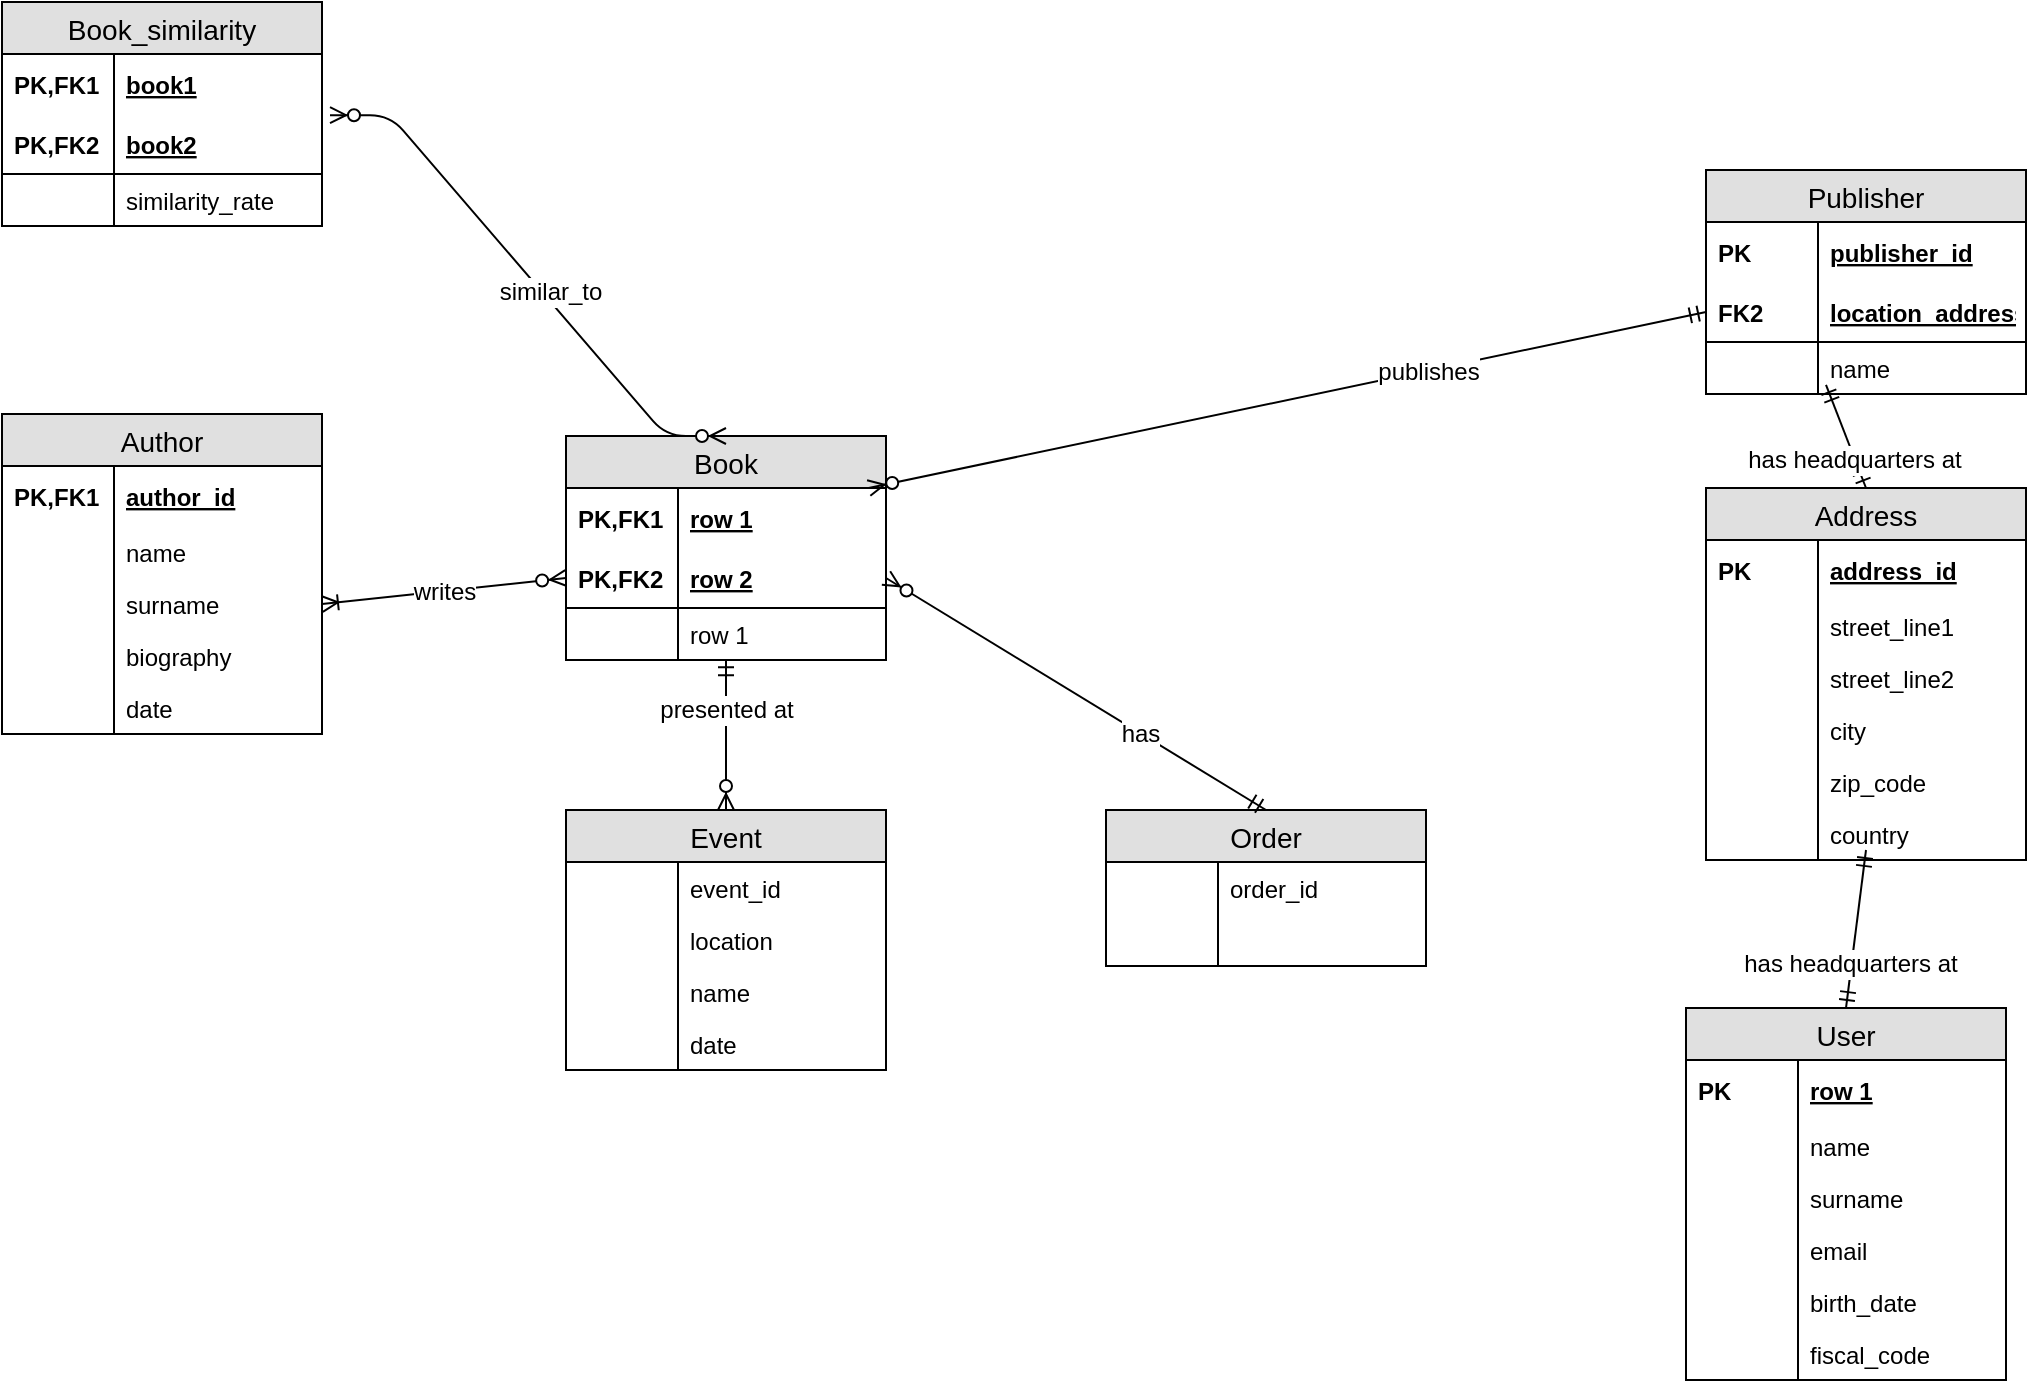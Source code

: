 <mxfile version="10.6.2" type="github"><diagram id="38BEE_oFL1Zl_75mGv3b" name="Page-1"><mxGraphModel dx="2020" dy="1000" grid="1" gridSize="10" guides="1" tooltips="1" connect="1" arrows="1" fold="1" page="1" pageScale="1" pageWidth="583" pageHeight="827" math="0" shadow="0"><root><mxCell id="0"/><mxCell id="1" parent="0"/><mxCell id="Yk95zd8_5XQDTmfLJQ37-86" value="writes&lt;br&gt;" style="fontSize=12;html=1;endArrow=ERoneToMany;startArrow=ERzeroToMany;endFill=1;orthogonalLoop=0;snapToPoint=0;entryX=1;entryY=0.5;entryDx=0;entryDy=0;exitX=0;exitY=0.5;exitDx=0;exitDy=0;" edge="1" parent="1" source="Yk95zd8_5XQDTmfLJQ37-39" target="Yk95zd8_5XQDTmfLJQ37-76"><mxGeometry width="100" height="100" relative="1" as="geometry"><mxPoint x="310" y="520" as="sourcePoint"/><mxPoint x="410" y="420" as="targetPoint"/></mxGeometry></mxCell><mxCell id="Yk95zd8_5XQDTmfLJQ37-1" value="Publisher" style="swimlane;fontStyle=0;childLayout=stackLayout;horizontal=1;startSize=26;fillColor=#e0e0e0;horizontalStack=0;resizeParent=1;resizeParentMax=0;resizeLast=0;collapsible=1;marginBottom=0;swimlaneFillColor=#ffffff;align=center;fontSize=14;" vertex="1" parent="1"><mxGeometry x="970" y="120" width="160" height="112" as="geometry"/></mxCell><mxCell id="Yk95zd8_5XQDTmfLJQ37-2" value="publisher_id" style="shape=partialRectangle;top=0;left=0;right=0;bottom=0;align=left;verticalAlign=middle;fillColor=none;spacingLeft=60;spacingRight=4;overflow=hidden;rotatable=0;points=[[0,0.5],[1,0.5]];portConstraint=eastwest;dropTarget=0;fontStyle=5;fontSize=12;" vertex="1" parent="Yk95zd8_5XQDTmfLJQ37-1"><mxGeometry y="26" width="160" height="30" as="geometry"/></mxCell><mxCell id="Yk95zd8_5XQDTmfLJQ37-3" value="PK" style="shape=partialRectangle;fontStyle=1;top=0;left=0;bottom=0;fillColor=none;align=left;verticalAlign=middle;spacingLeft=4;spacingRight=4;overflow=hidden;rotatable=0;points=[];portConstraint=eastwest;part=1;fontSize=12;" vertex="1" connectable="0" parent="Yk95zd8_5XQDTmfLJQ37-2"><mxGeometry width="56" height="30" as="geometry"/></mxCell><mxCell id="Yk95zd8_5XQDTmfLJQ37-4" value="location_address" style="shape=partialRectangle;top=0;left=0;right=0;bottom=1;align=left;verticalAlign=middle;fillColor=none;spacingLeft=60;spacingRight=4;overflow=hidden;rotatable=0;points=[[0,0.5],[1,0.5]];portConstraint=eastwest;dropTarget=0;fontStyle=5;fontSize=12;" vertex="1" parent="Yk95zd8_5XQDTmfLJQ37-1"><mxGeometry y="56" width="160" height="30" as="geometry"/></mxCell><mxCell id="Yk95zd8_5XQDTmfLJQ37-5" value="FK2" style="shape=partialRectangle;fontStyle=1;top=0;left=0;bottom=0;fillColor=none;align=left;verticalAlign=middle;spacingLeft=4;spacingRight=4;overflow=hidden;rotatable=0;points=[];portConstraint=eastwest;part=1;fontSize=12;" vertex="1" connectable="0" parent="Yk95zd8_5XQDTmfLJQ37-4"><mxGeometry width="56" height="30" as="geometry"/></mxCell><mxCell id="Yk95zd8_5XQDTmfLJQ37-6" value="name" style="shape=partialRectangle;top=0;left=0;right=0;bottom=0;align=left;verticalAlign=top;fillColor=none;spacingLeft=60;spacingRight=4;overflow=hidden;rotatable=0;points=[[0,0.5],[1,0.5]];portConstraint=eastwest;dropTarget=0;fontSize=12;" vertex="1" parent="Yk95zd8_5XQDTmfLJQ37-1"><mxGeometry y="86" width="160" height="26" as="geometry"/></mxCell><mxCell id="Yk95zd8_5XQDTmfLJQ37-7" value="" style="shape=partialRectangle;top=0;left=0;bottom=0;fillColor=none;align=left;verticalAlign=top;spacingLeft=4;spacingRight=4;overflow=hidden;rotatable=0;points=[];portConstraint=eastwest;part=1;fontSize=12;" vertex="1" connectable="0" parent="Yk95zd8_5XQDTmfLJQ37-6"><mxGeometry width="56" height="26" as="geometry"/></mxCell><mxCell id="Yk95zd8_5XQDTmfLJQ37-8" value="Address" style="swimlane;fontStyle=0;childLayout=stackLayout;horizontal=1;startSize=26;fillColor=#e0e0e0;horizontalStack=0;resizeParent=1;resizeParentMax=0;resizeLast=0;collapsible=1;marginBottom=0;swimlaneFillColor=#ffffff;align=center;fontSize=14;" vertex="1" parent="1"><mxGeometry x="970" y="279" width="160" height="186" as="geometry"/></mxCell><mxCell id="Yk95zd8_5XQDTmfLJQ37-9" value="address_id" style="shape=partialRectangle;top=0;left=0;right=0;bottom=0;align=left;verticalAlign=middle;fillColor=none;spacingLeft=60;spacingRight=4;overflow=hidden;rotatable=0;points=[[0,0.5],[1,0.5]];portConstraint=eastwest;dropTarget=0;fontStyle=5;fontSize=12;" vertex="1" parent="Yk95zd8_5XQDTmfLJQ37-8"><mxGeometry y="26" width="160" height="30" as="geometry"/></mxCell><mxCell id="Yk95zd8_5XQDTmfLJQ37-10" value="PK" style="shape=partialRectangle;fontStyle=1;top=0;left=0;bottom=0;fillColor=none;align=left;verticalAlign=middle;spacingLeft=4;spacingRight=4;overflow=hidden;rotatable=0;points=[];portConstraint=eastwest;part=1;fontSize=12;" vertex="1" connectable="0" parent="Yk95zd8_5XQDTmfLJQ37-9"><mxGeometry width="56" height="30" as="geometry"/></mxCell><mxCell id="Yk95zd8_5XQDTmfLJQ37-13" value="street_line1" style="shape=partialRectangle;top=0;left=0;right=0;bottom=0;align=left;verticalAlign=top;fillColor=none;spacingLeft=60;spacingRight=4;overflow=hidden;rotatable=0;points=[[0,0.5],[1,0.5]];portConstraint=eastwest;dropTarget=0;fontSize=12;" vertex="1" parent="Yk95zd8_5XQDTmfLJQ37-8"><mxGeometry y="56" width="160" height="26" as="geometry"/></mxCell><mxCell id="Yk95zd8_5XQDTmfLJQ37-14" value="" style="shape=partialRectangle;top=0;left=0;bottom=0;fillColor=none;align=left;verticalAlign=top;spacingLeft=4;spacingRight=4;overflow=hidden;rotatable=0;points=[];portConstraint=eastwest;part=1;fontSize=12;" vertex="1" connectable="0" parent="Yk95zd8_5XQDTmfLJQ37-13"><mxGeometry width="56" height="26" as="geometry"/></mxCell><mxCell id="Yk95zd8_5XQDTmfLJQ37-107" value="street_line2" style="shape=partialRectangle;top=0;left=0;right=0;bottom=0;align=left;verticalAlign=top;fillColor=none;spacingLeft=60;spacingRight=4;overflow=hidden;rotatable=0;points=[[0,0.5],[1,0.5]];portConstraint=eastwest;dropTarget=0;fontSize=12;" vertex="1" parent="Yk95zd8_5XQDTmfLJQ37-8"><mxGeometry y="82" width="160" height="26" as="geometry"/></mxCell><mxCell id="Yk95zd8_5XQDTmfLJQ37-108" value="" style="shape=partialRectangle;top=0;left=0;bottom=0;fillColor=none;align=left;verticalAlign=top;spacingLeft=4;spacingRight=4;overflow=hidden;rotatable=0;points=[];portConstraint=eastwest;part=1;fontSize=12;" vertex="1" connectable="0" parent="Yk95zd8_5XQDTmfLJQ37-107"><mxGeometry width="56" height="26" as="geometry"/></mxCell><mxCell id="Yk95zd8_5XQDTmfLJQ37-109" value="city" style="shape=partialRectangle;top=0;left=0;right=0;bottom=0;align=left;verticalAlign=top;fillColor=none;spacingLeft=60;spacingRight=4;overflow=hidden;rotatable=0;points=[[0,0.5],[1,0.5]];portConstraint=eastwest;dropTarget=0;fontSize=12;" vertex="1" parent="Yk95zd8_5XQDTmfLJQ37-8"><mxGeometry y="108" width="160" height="26" as="geometry"/></mxCell><mxCell id="Yk95zd8_5XQDTmfLJQ37-110" value="" style="shape=partialRectangle;top=0;left=0;bottom=0;fillColor=none;align=left;verticalAlign=top;spacingLeft=4;spacingRight=4;overflow=hidden;rotatable=0;points=[];portConstraint=eastwest;part=1;fontSize=12;" vertex="1" connectable="0" parent="Yk95zd8_5XQDTmfLJQ37-109"><mxGeometry width="56" height="26" as="geometry"/></mxCell><mxCell id="Yk95zd8_5XQDTmfLJQ37-111" value="zip_code" style="shape=partialRectangle;top=0;left=0;right=0;bottom=0;align=left;verticalAlign=top;fillColor=none;spacingLeft=60;spacingRight=4;overflow=hidden;rotatable=0;points=[[0,0.5],[1,0.5]];portConstraint=eastwest;dropTarget=0;fontSize=12;" vertex="1" parent="Yk95zd8_5XQDTmfLJQ37-8"><mxGeometry y="134" width="160" height="26" as="geometry"/></mxCell><mxCell id="Yk95zd8_5XQDTmfLJQ37-112" value="" style="shape=partialRectangle;top=0;left=0;bottom=0;fillColor=none;align=left;verticalAlign=top;spacingLeft=4;spacingRight=4;overflow=hidden;rotatable=0;points=[];portConstraint=eastwest;part=1;fontSize=12;" vertex="1" connectable="0" parent="Yk95zd8_5XQDTmfLJQ37-111"><mxGeometry width="56" height="26" as="geometry"/></mxCell><mxCell id="Yk95zd8_5XQDTmfLJQ37-113" value="country" style="shape=partialRectangle;top=0;left=0;right=0;bottom=0;align=left;verticalAlign=top;fillColor=none;spacingLeft=60;spacingRight=4;overflow=hidden;rotatable=0;points=[[0,0.5],[1,0.5]];portConstraint=eastwest;dropTarget=0;fontSize=12;" vertex="1" parent="Yk95zd8_5XQDTmfLJQ37-8"><mxGeometry y="160" width="160" height="26" as="geometry"/></mxCell><mxCell id="Yk95zd8_5XQDTmfLJQ37-114" value="" style="shape=partialRectangle;top=0;left=0;bottom=0;fillColor=none;align=left;verticalAlign=top;spacingLeft=4;spacingRight=4;overflow=hidden;rotatable=0;points=[];portConstraint=eastwest;part=1;fontSize=12;" vertex="1" connectable="0" parent="Yk95zd8_5XQDTmfLJQ37-113"><mxGeometry width="56" height="26" as="geometry"/></mxCell><mxCell id="Yk95zd8_5XQDTmfLJQ37-15" value="User" style="swimlane;fontStyle=0;childLayout=stackLayout;horizontal=1;startSize=26;fillColor=#e0e0e0;horizontalStack=0;resizeParent=1;resizeParentMax=0;resizeLast=0;collapsible=1;marginBottom=0;swimlaneFillColor=#ffffff;align=center;fontSize=14;" vertex="1" parent="1"><mxGeometry x="960" y="539" width="160" height="186" as="geometry"/></mxCell><mxCell id="Yk95zd8_5XQDTmfLJQ37-16" value="row 1" style="shape=partialRectangle;top=0;left=0;right=0;bottom=0;align=left;verticalAlign=middle;fillColor=none;spacingLeft=60;spacingRight=4;overflow=hidden;rotatable=0;points=[[0,0.5],[1,0.5]];portConstraint=eastwest;dropTarget=0;fontStyle=5;fontSize=12;" vertex="1" parent="Yk95zd8_5XQDTmfLJQ37-15"><mxGeometry y="26" width="160" height="30" as="geometry"/></mxCell><mxCell id="Yk95zd8_5XQDTmfLJQ37-17" value="PK" style="shape=partialRectangle;fontStyle=1;top=0;left=0;bottom=0;fillColor=none;align=left;verticalAlign=middle;spacingLeft=4;spacingRight=4;overflow=hidden;rotatable=0;points=[];portConstraint=eastwest;part=1;fontSize=12;" vertex="1" connectable="0" parent="Yk95zd8_5XQDTmfLJQ37-16"><mxGeometry width="56" height="30" as="geometry"/></mxCell><mxCell id="Yk95zd8_5XQDTmfLJQ37-20" value="name" style="shape=partialRectangle;top=0;left=0;right=0;bottom=0;align=left;verticalAlign=top;fillColor=none;spacingLeft=60;spacingRight=4;overflow=hidden;rotatable=0;points=[[0,0.5],[1,0.5]];portConstraint=eastwest;dropTarget=0;fontSize=12;" vertex="1" parent="Yk95zd8_5XQDTmfLJQ37-15"><mxGeometry y="56" width="160" height="26" as="geometry"/></mxCell><mxCell id="Yk95zd8_5XQDTmfLJQ37-21" value="" style="shape=partialRectangle;top=0;left=0;bottom=0;fillColor=none;align=left;verticalAlign=top;spacingLeft=4;spacingRight=4;overflow=hidden;rotatable=0;points=[];portConstraint=eastwest;part=1;fontSize=12;" vertex="1" connectable="0" parent="Yk95zd8_5XQDTmfLJQ37-20"><mxGeometry width="56" height="26" as="geometry"/></mxCell><mxCell id="Yk95zd8_5XQDTmfLJQ37-115" value="surname" style="shape=partialRectangle;top=0;left=0;right=0;bottom=0;align=left;verticalAlign=top;fillColor=none;spacingLeft=60;spacingRight=4;overflow=hidden;rotatable=0;points=[[0,0.5],[1,0.5]];portConstraint=eastwest;dropTarget=0;fontSize=12;" vertex="1" parent="Yk95zd8_5XQDTmfLJQ37-15"><mxGeometry y="82" width="160" height="26" as="geometry"/></mxCell><mxCell id="Yk95zd8_5XQDTmfLJQ37-116" value="" style="shape=partialRectangle;top=0;left=0;bottom=0;fillColor=none;align=left;verticalAlign=top;spacingLeft=4;spacingRight=4;overflow=hidden;rotatable=0;points=[];portConstraint=eastwest;part=1;fontSize=12;" vertex="1" connectable="0" parent="Yk95zd8_5XQDTmfLJQ37-115"><mxGeometry width="56" height="26" as="geometry"/></mxCell><mxCell id="Yk95zd8_5XQDTmfLJQ37-117" value="email" style="shape=partialRectangle;top=0;left=0;right=0;bottom=0;align=left;verticalAlign=top;fillColor=none;spacingLeft=60;spacingRight=4;overflow=hidden;rotatable=0;points=[[0,0.5],[1,0.5]];portConstraint=eastwest;dropTarget=0;fontSize=12;" vertex="1" parent="Yk95zd8_5XQDTmfLJQ37-15"><mxGeometry y="108" width="160" height="26" as="geometry"/></mxCell><mxCell id="Yk95zd8_5XQDTmfLJQ37-118" value="" style="shape=partialRectangle;top=0;left=0;bottom=0;fillColor=none;align=left;verticalAlign=top;spacingLeft=4;spacingRight=4;overflow=hidden;rotatable=0;points=[];portConstraint=eastwest;part=1;fontSize=12;" vertex="1" connectable="0" parent="Yk95zd8_5XQDTmfLJQ37-117"><mxGeometry width="56" height="26" as="geometry"/></mxCell><mxCell id="Yk95zd8_5XQDTmfLJQ37-119" value="birth_date" style="shape=partialRectangle;top=0;left=0;right=0;bottom=0;align=left;verticalAlign=top;fillColor=none;spacingLeft=60;spacingRight=4;overflow=hidden;rotatable=0;points=[[0,0.5],[1,0.5]];portConstraint=eastwest;dropTarget=0;fontSize=12;" vertex="1" parent="Yk95zd8_5XQDTmfLJQ37-15"><mxGeometry y="134" width="160" height="26" as="geometry"/></mxCell><mxCell id="Yk95zd8_5XQDTmfLJQ37-120" value="" style="shape=partialRectangle;top=0;left=0;bottom=0;fillColor=none;align=left;verticalAlign=top;spacingLeft=4;spacingRight=4;overflow=hidden;rotatable=0;points=[];portConstraint=eastwest;part=1;fontSize=12;" vertex="1" connectable="0" parent="Yk95zd8_5XQDTmfLJQ37-119"><mxGeometry width="56" height="26" as="geometry"/></mxCell><mxCell id="Yk95zd8_5XQDTmfLJQ37-121" value="fiscal_code" style="shape=partialRectangle;top=0;left=0;right=0;bottom=0;align=left;verticalAlign=top;fillColor=none;spacingLeft=60;spacingRight=4;overflow=hidden;rotatable=0;points=[[0,0.5],[1,0.5]];portConstraint=eastwest;dropTarget=0;fontSize=12;" vertex="1" parent="Yk95zd8_5XQDTmfLJQ37-15"><mxGeometry y="160" width="160" height="26" as="geometry"/></mxCell><mxCell id="Yk95zd8_5XQDTmfLJQ37-122" value="" style="shape=partialRectangle;top=0;left=0;bottom=0;fillColor=none;align=left;verticalAlign=top;spacingLeft=4;spacingRight=4;overflow=hidden;rotatable=0;points=[];portConstraint=eastwest;part=1;fontSize=12;" vertex="1" connectable="0" parent="Yk95zd8_5XQDTmfLJQ37-121"><mxGeometry width="56" height="26" as="geometry"/></mxCell><mxCell id="Yk95zd8_5XQDTmfLJQ37-22" value="Order" style="swimlane;fontStyle=0;childLayout=stackLayout;horizontal=1;startSize=26;fillColor=#e0e0e0;horizontalStack=0;resizeParent=1;resizeParentMax=0;resizeLast=0;collapsible=1;marginBottom=0;swimlaneFillColor=#ffffff;align=center;fontSize=14;" vertex="1" parent="1"><mxGeometry x="670" y="440" width="160" height="78" as="geometry"/></mxCell><mxCell id="Yk95zd8_5XQDTmfLJQ37-27" value="order_id" style="shape=partialRectangle;top=0;left=0;right=0;bottom=0;align=left;verticalAlign=top;fillColor=none;spacingLeft=60;spacingRight=4;overflow=hidden;rotatable=0;points=[[0,0.5],[1,0.5]];portConstraint=eastwest;dropTarget=0;fontSize=12;" vertex="1" parent="Yk95zd8_5XQDTmfLJQ37-22"><mxGeometry y="26" width="160" height="26" as="geometry"/></mxCell><mxCell id="Yk95zd8_5XQDTmfLJQ37-28" value="" style="shape=partialRectangle;top=0;left=0;bottom=0;fillColor=none;align=left;verticalAlign=top;spacingLeft=4;spacingRight=4;overflow=hidden;rotatable=0;points=[];portConstraint=eastwest;part=1;fontSize=12;" vertex="1" connectable="0" parent="Yk95zd8_5XQDTmfLJQ37-27"><mxGeometry width="56" height="26" as="geometry"/></mxCell><mxCell id="Yk95zd8_5XQDTmfLJQ37-101" value="" style="shape=partialRectangle;top=0;left=0;right=0;bottom=0;align=left;verticalAlign=top;fillColor=none;spacingLeft=60;spacingRight=4;overflow=hidden;rotatable=0;points=[[0,0.5],[1,0.5]];portConstraint=eastwest;dropTarget=0;fontSize=12;" vertex="1" parent="Yk95zd8_5XQDTmfLJQ37-22"><mxGeometry y="52" width="160" height="26" as="geometry"/></mxCell><mxCell id="Yk95zd8_5XQDTmfLJQ37-102" value="" style="shape=partialRectangle;top=0;left=0;bottom=0;fillColor=none;align=left;verticalAlign=top;spacingLeft=4;spacingRight=4;overflow=hidden;rotatable=0;points=[];portConstraint=eastwest;part=1;fontSize=12;" vertex="1" connectable="0" parent="Yk95zd8_5XQDTmfLJQ37-101"><mxGeometry width="56" height="26" as="geometry"/></mxCell><mxCell id="Yk95zd8_5XQDTmfLJQ37-29" value="Event" style="swimlane;fontStyle=0;childLayout=stackLayout;horizontal=1;startSize=26;fillColor=#e0e0e0;horizontalStack=0;resizeParent=1;resizeParentMax=0;resizeLast=0;collapsible=1;marginBottom=0;swimlaneFillColor=#ffffff;align=center;fontSize=14;" vertex="1" parent="1"><mxGeometry x="400" y="440" width="160" height="130" as="geometry"/></mxCell><mxCell id="Yk95zd8_5XQDTmfLJQ37-34" value="event_id&#10;" style="shape=partialRectangle;top=0;left=0;right=0;bottom=0;align=left;verticalAlign=top;fillColor=none;spacingLeft=60;spacingRight=4;overflow=hidden;rotatable=0;points=[[0,0.5],[1,0.5]];portConstraint=eastwest;dropTarget=0;fontSize=12;" vertex="1" parent="Yk95zd8_5XQDTmfLJQ37-29"><mxGeometry y="26" width="160" height="26" as="geometry"/></mxCell><mxCell id="Yk95zd8_5XQDTmfLJQ37-35" value="" style="shape=partialRectangle;top=0;left=0;bottom=0;fillColor=none;align=left;verticalAlign=top;spacingLeft=4;spacingRight=4;overflow=hidden;rotatable=0;points=[];portConstraint=eastwest;part=1;fontSize=12;" vertex="1" connectable="0" parent="Yk95zd8_5XQDTmfLJQ37-34"><mxGeometry width="56" height="26" as="geometry"/></mxCell><mxCell id="Yk95zd8_5XQDTmfLJQ37-91" value="location&#10;" style="shape=partialRectangle;top=0;left=0;right=0;bottom=0;align=left;verticalAlign=top;fillColor=none;spacingLeft=60;spacingRight=4;overflow=hidden;rotatable=0;points=[[0,0.5],[1,0.5]];portConstraint=eastwest;dropTarget=0;fontSize=12;" vertex="1" parent="Yk95zd8_5XQDTmfLJQ37-29"><mxGeometry y="52" width="160" height="26" as="geometry"/></mxCell><mxCell id="Yk95zd8_5XQDTmfLJQ37-92" value="" style="shape=partialRectangle;top=0;left=0;bottom=0;fillColor=none;align=left;verticalAlign=top;spacingLeft=4;spacingRight=4;overflow=hidden;rotatable=0;points=[];portConstraint=eastwest;part=1;fontSize=12;" vertex="1" connectable="0" parent="Yk95zd8_5XQDTmfLJQ37-91"><mxGeometry width="56" height="26" as="geometry"/></mxCell><mxCell id="Yk95zd8_5XQDTmfLJQ37-93" value="name&#10;" style="shape=partialRectangle;top=0;left=0;right=0;bottom=0;align=left;verticalAlign=top;fillColor=none;spacingLeft=60;spacingRight=4;overflow=hidden;rotatable=0;points=[[0,0.5],[1,0.5]];portConstraint=eastwest;dropTarget=0;fontSize=12;" vertex="1" parent="Yk95zd8_5XQDTmfLJQ37-29"><mxGeometry y="78" width="160" height="26" as="geometry"/></mxCell><mxCell id="Yk95zd8_5XQDTmfLJQ37-94" value="" style="shape=partialRectangle;top=0;left=0;bottom=0;fillColor=none;align=left;verticalAlign=top;spacingLeft=4;spacingRight=4;overflow=hidden;rotatable=0;points=[];portConstraint=eastwest;part=1;fontSize=12;" vertex="1" connectable="0" parent="Yk95zd8_5XQDTmfLJQ37-93"><mxGeometry width="56" height="26" as="geometry"/></mxCell><mxCell id="Yk95zd8_5XQDTmfLJQ37-95" value="date&#10;" style="shape=partialRectangle;top=0;left=0;right=0;bottom=0;align=left;verticalAlign=top;fillColor=none;spacingLeft=60;spacingRight=4;overflow=hidden;rotatable=0;points=[[0,0.5],[1,0.5]];portConstraint=eastwest;dropTarget=0;fontSize=12;" vertex="1" parent="Yk95zd8_5XQDTmfLJQ37-29"><mxGeometry y="104" width="160" height="26" as="geometry"/></mxCell><mxCell id="Yk95zd8_5XQDTmfLJQ37-96" value="" style="shape=partialRectangle;top=0;left=0;bottom=0;fillColor=none;align=left;verticalAlign=top;spacingLeft=4;spacingRight=4;overflow=hidden;rotatable=0;points=[];portConstraint=eastwest;part=1;fontSize=12;" vertex="1" connectable="0" parent="Yk95zd8_5XQDTmfLJQ37-95"><mxGeometry width="56" height="26" as="geometry"/></mxCell><mxCell id="Yk95zd8_5XQDTmfLJQ37-36" value="Book" style="swimlane;fontStyle=0;childLayout=stackLayout;horizontal=1;startSize=26;fillColor=#e0e0e0;horizontalStack=0;resizeParent=1;resizeParentMax=0;resizeLast=0;collapsible=1;marginBottom=0;swimlaneFillColor=#ffffff;align=center;fontSize=14;" vertex="1" parent="1"><mxGeometry x="400" y="253" width="160" height="112" as="geometry"/></mxCell><mxCell id="Yk95zd8_5XQDTmfLJQ37-37" value="row 1" style="shape=partialRectangle;top=0;left=0;right=0;bottom=0;align=left;verticalAlign=middle;fillColor=none;spacingLeft=60;spacingRight=4;overflow=hidden;rotatable=0;points=[[0,0.5],[1,0.5]];portConstraint=eastwest;dropTarget=0;fontStyle=5;fontSize=12;" vertex="1" parent="Yk95zd8_5XQDTmfLJQ37-36"><mxGeometry y="26" width="160" height="30" as="geometry"/></mxCell><mxCell id="Yk95zd8_5XQDTmfLJQ37-38" value="PK,FK1" style="shape=partialRectangle;fontStyle=1;top=0;left=0;bottom=0;fillColor=none;align=left;verticalAlign=middle;spacingLeft=4;spacingRight=4;overflow=hidden;rotatable=0;points=[];portConstraint=eastwest;part=1;fontSize=12;" vertex="1" connectable="0" parent="Yk95zd8_5XQDTmfLJQ37-37"><mxGeometry width="56" height="30" as="geometry"/></mxCell><mxCell id="Yk95zd8_5XQDTmfLJQ37-39" value="row 2" style="shape=partialRectangle;top=0;left=0;right=0;bottom=1;align=left;verticalAlign=middle;fillColor=none;spacingLeft=60;spacingRight=4;overflow=hidden;rotatable=0;points=[[0,0.5],[1,0.5]];portConstraint=eastwest;dropTarget=0;fontStyle=5;fontSize=12;" vertex="1" parent="Yk95zd8_5XQDTmfLJQ37-36"><mxGeometry y="56" width="160" height="30" as="geometry"/></mxCell><mxCell id="Yk95zd8_5XQDTmfLJQ37-40" value="PK,FK2" style="shape=partialRectangle;fontStyle=1;top=0;left=0;bottom=0;fillColor=none;align=left;verticalAlign=middle;spacingLeft=4;spacingRight=4;overflow=hidden;rotatable=0;points=[];portConstraint=eastwest;part=1;fontSize=12;" vertex="1" connectable="0" parent="Yk95zd8_5XQDTmfLJQ37-39"><mxGeometry width="56" height="30" as="geometry"/></mxCell><mxCell id="Yk95zd8_5XQDTmfLJQ37-41" value="row 1" style="shape=partialRectangle;top=0;left=0;right=0;bottom=0;align=left;verticalAlign=top;fillColor=none;spacingLeft=60;spacingRight=4;overflow=hidden;rotatable=0;points=[[0,0.5],[1,0.5]];portConstraint=eastwest;dropTarget=0;fontSize=12;" vertex="1" parent="Yk95zd8_5XQDTmfLJQ37-36"><mxGeometry y="86" width="160" height="26" as="geometry"/></mxCell><mxCell id="Yk95zd8_5XQDTmfLJQ37-42" value="" style="shape=partialRectangle;top=0;left=0;bottom=0;fillColor=none;align=left;verticalAlign=top;spacingLeft=4;spacingRight=4;overflow=hidden;rotatable=0;points=[];portConstraint=eastwest;part=1;fontSize=12;" vertex="1" connectable="0" parent="Yk95zd8_5XQDTmfLJQ37-41"><mxGeometry width="56" height="26" as="geometry"/></mxCell><mxCell id="Yk95zd8_5XQDTmfLJQ37-50" value="Author" style="swimlane;fontStyle=0;childLayout=stackLayout;horizontal=1;startSize=26;fillColor=#e0e0e0;horizontalStack=0;resizeParent=1;resizeParentMax=0;resizeLast=0;collapsible=1;marginBottom=0;swimlaneFillColor=#ffffff;align=center;fontSize=14;" vertex="1" parent="1"><mxGeometry x="118" y="242" width="160" height="160" as="geometry"/></mxCell><mxCell id="Yk95zd8_5XQDTmfLJQ37-51" value="author_id" style="shape=partialRectangle;top=0;left=0;right=0;bottom=0;align=left;verticalAlign=middle;fillColor=none;spacingLeft=60;spacingRight=4;overflow=hidden;rotatable=0;points=[[0,0.5],[1,0.5]];portConstraint=eastwest;dropTarget=0;fontStyle=5;fontSize=12;" vertex="1" parent="Yk95zd8_5XQDTmfLJQ37-50"><mxGeometry y="26" width="160" height="30" as="geometry"/></mxCell><mxCell id="Yk95zd8_5XQDTmfLJQ37-52" value="PK,FK1" style="shape=partialRectangle;fontStyle=1;top=0;left=0;bottom=0;fillColor=none;align=left;verticalAlign=middle;spacingLeft=4;spacingRight=4;overflow=hidden;rotatable=0;points=[];portConstraint=eastwest;part=1;fontSize=12;" vertex="1" connectable="0" parent="Yk95zd8_5XQDTmfLJQ37-51"><mxGeometry width="56" height="30" as="geometry"/></mxCell><mxCell id="Yk95zd8_5XQDTmfLJQ37-55" value="name" style="shape=partialRectangle;top=0;left=0;right=0;bottom=0;align=left;verticalAlign=top;fillColor=none;spacingLeft=60;spacingRight=4;overflow=hidden;rotatable=0;points=[[0,0.5],[1,0.5]];portConstraint=eastwest;dropTarget=0;fontSize=12;" vertex="1" parent="Yk95zd8_5XQDTmfLJQ37-50"><mxGeometry y="56" width="160" height="26" as="geometry"/></mxCell><mxCell id="Yk95zd8_5XQDTmfLJQ37-56" value="" style="shape=partialRectangle;top=0;left=0;bottom=0;fillColor=none;align=left;verticalAlign=top;spacingLeft=4;spacingRight=4;overflow=hidden;rotatable=0;points=[];portConstraint=eastwest;part=1;fontSize=12;" vertex="1" connectable="0" parent="Yk95zd8_5XQDTmfLJQ37-55"><mxGeometry width="56" height="26" as="geometry"/></mxCell><mxCell id="Yk95zd8_5XQDTmfLJQ37-76" value="surname" style="shape=partialRectangle;top=0;left=0;right=0;bottom=0;align=left;verticalAlign=top;fillColor=none;spacingLeft=60;spacingRight=4;overflow=hidden;rotatable=0;points=[[0,0.5],[1,0.5]];portConstraint=eastwest;dropTarget=0;fontSize=12;" vertex="1" parent="Yk95zd8_5XQDTmfLJQ37-50"><mxGeometry y="82" width="160" height="26" as="geometry"/></mxCell><mxCell id="Yk95zd8_5XQDTmfLJQ37-77" value="" style="shape=partialRectangle;top=0;left=0;bottom=0;fillColor=none;align=left;verticalAlign=top;spacingLeft=4;spacingRight=4;overflow=hidden;rotatable=0;points=[];portConstraint=eastwest;part=1;fontSize=12;" vertex="1" connectable="0" parent="Yk95zd8_5XQDTmfLJQ37-76"><mxGeometry width="56" height="26" as="geometry"/></mxCell><mxCell id="Yk95zd8_5XQDTmfLJQ37-78" value="biography" style="shape=partialRectangle;top=0;left=0;right=0;bottom=0;align=left;verticalAlign=top;fillColor=none;spacingLeft=60;spacingRight=4;overflow=hidden;rotatable=0;points=[[0,0.5],[1,0.5]];portConstraint=eastwest;dropTarget=0;fontSize=12;" vertex="1" parent="Yk95zd8_5XQDTmfLJQ37-50"><mxGeometry y="108" width="160" height="26" as="geometry"/></mxCell><mxCell id="Yk95zd8_5XQDTmfLJQ37-79" value="" style="shape=partialRectangle;top=0;left=0;bottom=0;fillColor=none;align=left;verticalAlign=top;spacingLeft=4;spacingRight=4;overflow=hidden;rotatable=0;points=[];portConstraint=eastwest;part=1;fontSize=12;" vertex="1" connectable="0" parent="Yk95zd8_5XQDTmfLJQ37-78"><mxGeometry width="56" height="26" as="geometry"/></mxCell><mxCell id="Yk95zd8_5XQDTmfLJQ37-80" value="date" style="shape=partialRectangle;top=0;left=0;right=0;bottom=0;align=left;verticalAlign=top;fillColor=none;spacingLeft=60;spacingRight=4;overflow=hidden;rotatable=0;points=[[0,0.5],[1,0.5]];portConstraint=eastwest;dropTarget=0;fontSize=12;" vertex="1" parent="Yk95zd8_5XQDTmfLJQ37-50"><mxGeometry y="134" width="160" height="26" as="geometry"/></mxCell><mxCell id="Yk95zd8_5XQDTmfLJQ37-81" value="" style="shape=partialRectangle;top=0;left=0;bottom=0;fillColor=none;align=left;verticalAlign=top;spacingLeft=4;spacingRight=4;overflow=hidden;rotatable=0;points=[];portConstraint=eastwest;part=1;fontSize=12;" vertex="1" connectable="0" parent="Yk95zd8_5XQDTmfLJQ37-80"><mxGeometry width="56" height="26" as="geometry"/></mxCell><mxCell id="Yk95zd8_5XQDTmfLJQ37-58" value="Book_similarity" style="swimlane;fontStyle=0;childLayout=stackLayout;horizontal=1;startSize=26;fillColor=#e0e0e0;horizontalStack=0;resizeParent=1;resizeParentMax=0;resizeLast=0;collapsible=1;marginBottom=0;swimlaneFillColor=#ffffff;align=center;fontSize=14;" vertex="1" parent="1"><mxGeometry x="118" y="36" width="160" height="112" as="geometry"/></mxCell><mxCell id="Yk95zd8_5XQDTmfLJQ37-59" value="book1" style="shape=partialRectangle;top=0;left=0;right=0;bottom=0;align=left;verticalAlign=middle;fillColor=none;spacingLeft=60;spacingRight=4;overflow=hidden;rotatable=0;points=[[0,0.5],[1,0.5]];portConstraint=eastwest;dropTarget=0;fontStyle=5;fontSize=12;" vertex="1" parent="Yk95zd8_5XQDTmfLJQ37-58"><mxGeometry y="26" width="160" height="30" as="geometry"/></mxCell><mxCell id="Yk95zd8_5XQDTmfLJQ37-60" value="PK,FK1" style="shape=partialRectangle;fontStyle=1;top=0;left=0;bottom=0;fillColor=none;align=left;verticalAlign=middle;spacingLeft=4;spacingRight=4;overflow=hidden;rotatable=0;points=[];portConstraint=eastwest;part=1;fontSize=12;" vertex="1" connectable="0" parent="Yk95zd8_5XQDTmfLJQ37-59"><mxGeometry width="56" height="30" as="geometry"/></mxCell><mxCell id="Yk95zd8_5XQDTmfLJQ37-61" value="book2" style="shape=partialRectangle;top=0;left=0;right=0;bottom=1;align=left;verticalAlign=middle;fillColor=none;spacingLeft=60;spacingRight=4;overflow=hidden;rotatable=0;points=[[0,0.5],[1,0.5]];portConstraint=eastwest;dropTarget=0;fontStyle=5;fontSize=12;" vertex="1" parent="Yk95zd8_5XQDTmfLJQ37-58"><mxGeometry y="56" width="160" height="30" as="geometry"/></mxCell><mxCell id="Yk95zd8_5XQDTmfLJQ37-62" value="PK,FK2" style="shape=partialRectangle;fontStyle=1;top=0;left=0;bottom=0;fillColor=none;align=left;verticalAlign=middle;spacingLeft=4;spacingRight=4;overflow=hidden;rotatable=0;points=[];portConstraint=eastwest;part=1;fontSize=12;" vertex="1" connectable="0" parent="Yk95zd8_5XQDTmfLJQ37-61"><mxGeometry width="56" height="30" as="geometry"/></mxCell><mxCell id="Yk95zd8_5XQDTmfLJQ37-63" value="similarity_rate" style="shape=partialRectangle;top=0;left=0;right=0;bottom=0;align=left;verticalAlign=top;fillColor=none;spacingLeft=60;spacingRight=4;overflow=hidden;rotatable=0;points=[[0,0.5],[1,0.5]];portConstraint=eastwest;dropTarget=0;fontSize=12;" vertex="1" parent="Yk95zd8_5XQDTmfLJQ37-58"><mxGeometry y="86" width="160" height="26" as="geometry"/></mxCell><mxCell id="Yk95zd8_5XQDTmfLJQ37-64" value="" style="shape=partialRectangle;top=0;left=0;bottom=0;fillColor=none;align=left;verticalAlign=top;spacingLeft=4;spacingRight=4;overflow=hidden;rotatable=0;points=[];portConstraint=eastwest;part=1;fontSize=12;" vertex="1" connectable="0" parent="Yk95zd8_5XQDTmfLJQ37-63"><mxGeometry width="56" height="26" as="geometry"/></mxCell><mxCell id="Yk95zd8_5XQDTmfLJQ37-84" value="" style="edgeStyle=entityRelationEdgeStyle;fontSize=12;html=1;endArrow=ERzeroToMany;endFill=1;startArrow=ERzeroToMany;exitX=1.025;exitY=1.02;exitDx=0;exitDy=0;exitPerimeter=0;entryX=0.5;entryY=0;entryDx=0;entryDy=0;" edge="1" parent="1" source="Yk95zd8_5XQDTmfLJQ37-59" target="Yk95zd8_5XQDTmfLJQ37-36"><mxGeometry width="100" height="100" relative="1" as="geometry"><mxPoint x="430" y="190" as="sourcePoint"/><mxPoint x="530" y="90" as="targetPoint"/></mxGeometry></mxCell><mxCell id="Yk95zd8_5XQDTmfLJQ37-85" value="similar_to" style="text;html=1;resizable=0;points=[];align=center;verticalAlign=middle;labelBackgroundColor=#ffffff;" vertex="1" connectable="0" parent="Yk95zd8_5XQDTmfLJQ37-84"><mxGeometry x="0.092" y="3" relative="1" as="geometry"><mxPoint as="offset"/></mxGeometry></mxCell><mxCell id="Yk95zd8_5XQDTmfLJQ37-97" value="" style="fontSize=12;html=1;endArrow=ERzeroToMany;startArrow=ERmandOne;entryX=0.5;entryY=0;entryDx=0;entryDy=0;exitX=0.5;exitY=0.985;exitDx=0;exitDy=0;exitPerimeter=0;" edge="1" parent="1" source="Yk95zd8_5XQDTmfLJQ37-41" target="Yk95zd8_5XQDTmfLJQ37-29"><mxGeometry width="100" height="100" relative="1" as="geometry"><mxPoint x="210" y="690" as="sourcePoint"/><mxPoint x="310" y="590" as="targetPoint"/></mxGeometry></mxCell><mxCell id="Yk95zd8_5XQDTmfLJQ37-98" value="presented at" style="text;html=1;resizable=0;points=[];align=center;verticalAlign=middle;labelBackgroundColor=#ffffff;" vertex="1" connectable="0" parent="Yk95zd8_5XQDTmfLJQ37-97"><mxGeometry x="-0.333" relative="1" as="geometry"><mxPoint as="offset"/></mxGeometry></mxCell><mxCell id="Yk95zd8_5XQDTmfLJQ37-99" value="" style="fontSize=12;html=1;endArrow=ERzeroToMany;startArrow=ERmandOne;entryX=1;entryY=0.5;entryDx=0;entryDy=0;exitX=0.5;exitY=0;exitDx=0;exitDy=0;" edge="1" parent="1" source="Yk95zd8_5XQDTmfLJQ37-22" target="Yk95zd8_5XQDTmfLJQ37-39"><mxGeometry width="100" height="100" relative="1" as="geometry"><mxPoint x="490" y="375" as="sourcePoint"/><mxPoint x="490" y="450" as="targetPoint"/></mxGeometry></mxCell><mxCell id="Yk95zd8_5XQDTmfLJQ37-100" value="has" style="text;html=1;resizable=0;points=[];align=center;verticalAlign=middle;labelBackgroundColor=#ffffff;" vertex="1" connectable="0" parent="Yk95zd8_5XQDTmfLJQ37-99"><mxGeometry x="-0.333" relative="1" as="geometry"><mxPoint as="offset"/></mxGeometry></mxCell><mxCell id="Yk95zd8_5XQDTmfLJQ37-103" value="" style="fontSize=12;html=1;endArrow=ERzeroToMany;startArrow=ERmandOne;exitX=0;exitY=0.5;exitDx=0;exitDy=0;" edge="1" parent="1" source="Yk95zd8_5XQDTmfLJQ37-4" target="Yk95zd8_5XQDTmfLJQ37-37"><mxGeometry width="100" height="100" relative="1" as="geometry"><mxPoint x="840" y="298" as="sourcePoint"/><mxPoint x="650" y="182" as="targetPoint"/></mxGeometry></mxCell><mxCell id="Yk95zd8_5XQDTmfLJQ37-104" value="publishes&lt;br&gt;" style="text;html=1;resizable=0;points=[];align=center;verticalAlign=middle;labelBackgroundColor=#ffffff;" vertex="1" connectable="0" parent="Yk95zd8_5XQDTmfLJQ37-103"><mxGeometry x="-0.333" relative="1" as="geometry"><mxPoint as="offset"/></mxGeometry></mxCell><mxCell id="Yk95zd8_5XQDTmfLJQ37-105" value="" style="fontSize=12;html=1;endArrow=ERmandOne;startArrow=ERmandOne;entryX=0.375;entryY=0.823;entryDx=0;entryDy=0;entryPerimeter=0;exitX=0.5;exitY=0;exitDx=0;exitDy=0;" edge="1" parent="1" source="Yk95zd8_5XQDTmfLJQ37-8" target="Yk95zd8_5XQDTmfLJQ37-6"><mxGeometry width="100" height="100" relative="1" as="geometry"><mxPoint x="790" y="370" as="sourcePoint"/><mxPoint x="890" y="270" as="targetPoint"/></mxGeometry></mxCell><mxCell id="Yk95zd8_5XQDTmfLJQ37-106" value="has headquarters at" style="text;html=1;resizable=0;points=[];align=center;verticalAlign=middle;labelBackgroundColor=#ffffff;" vertex="1" connectable="0" parent="Yk95zd8_5XQDTmfLJQ37-105"><mxGeometry x="-0.431" y="1" relative="1" as="geometry"><mxPoint as="offset"/></mxGeometry></mxCell><mxCell id="Yk95zd8_5XQDTmfLJQ37-123" value="" style="fontSize=12;html=1;endArrow=ERmandOne;startArrow=ERmandOne;exitX=0.5;exitY=0;exitDx=0;exitDy=0;" edge="1" parent="1" source="Yk95zd8_5XQDTmfLJQ37-15"><mxGeometry width="100" height="100" relative="1" as="geometry"><mxPoint x="1070" y="528" as="sourcePoint"/><mxPoint x="1050" y="460" as="targetPoint"/></mxGeometry></mxCell><mxCell id="Yk95zd8_5XQDTmfLJQ37-124" value="has headquarters at" style="text;html=1;resizable=0;points=[];align=center;verticalAlign=middle;labelBackgroundColor=#ffffff;" vertex="1" connectable="0" parent="Yk95zd8_5XQDTmfLJQ37-123"><mxGeometry x="-0.431" y="1" relative="1" as="geometry"><mxPoint as="offset"/></mxGeometry></mxCell></root></mxGraphModel></diagram></mxfile>